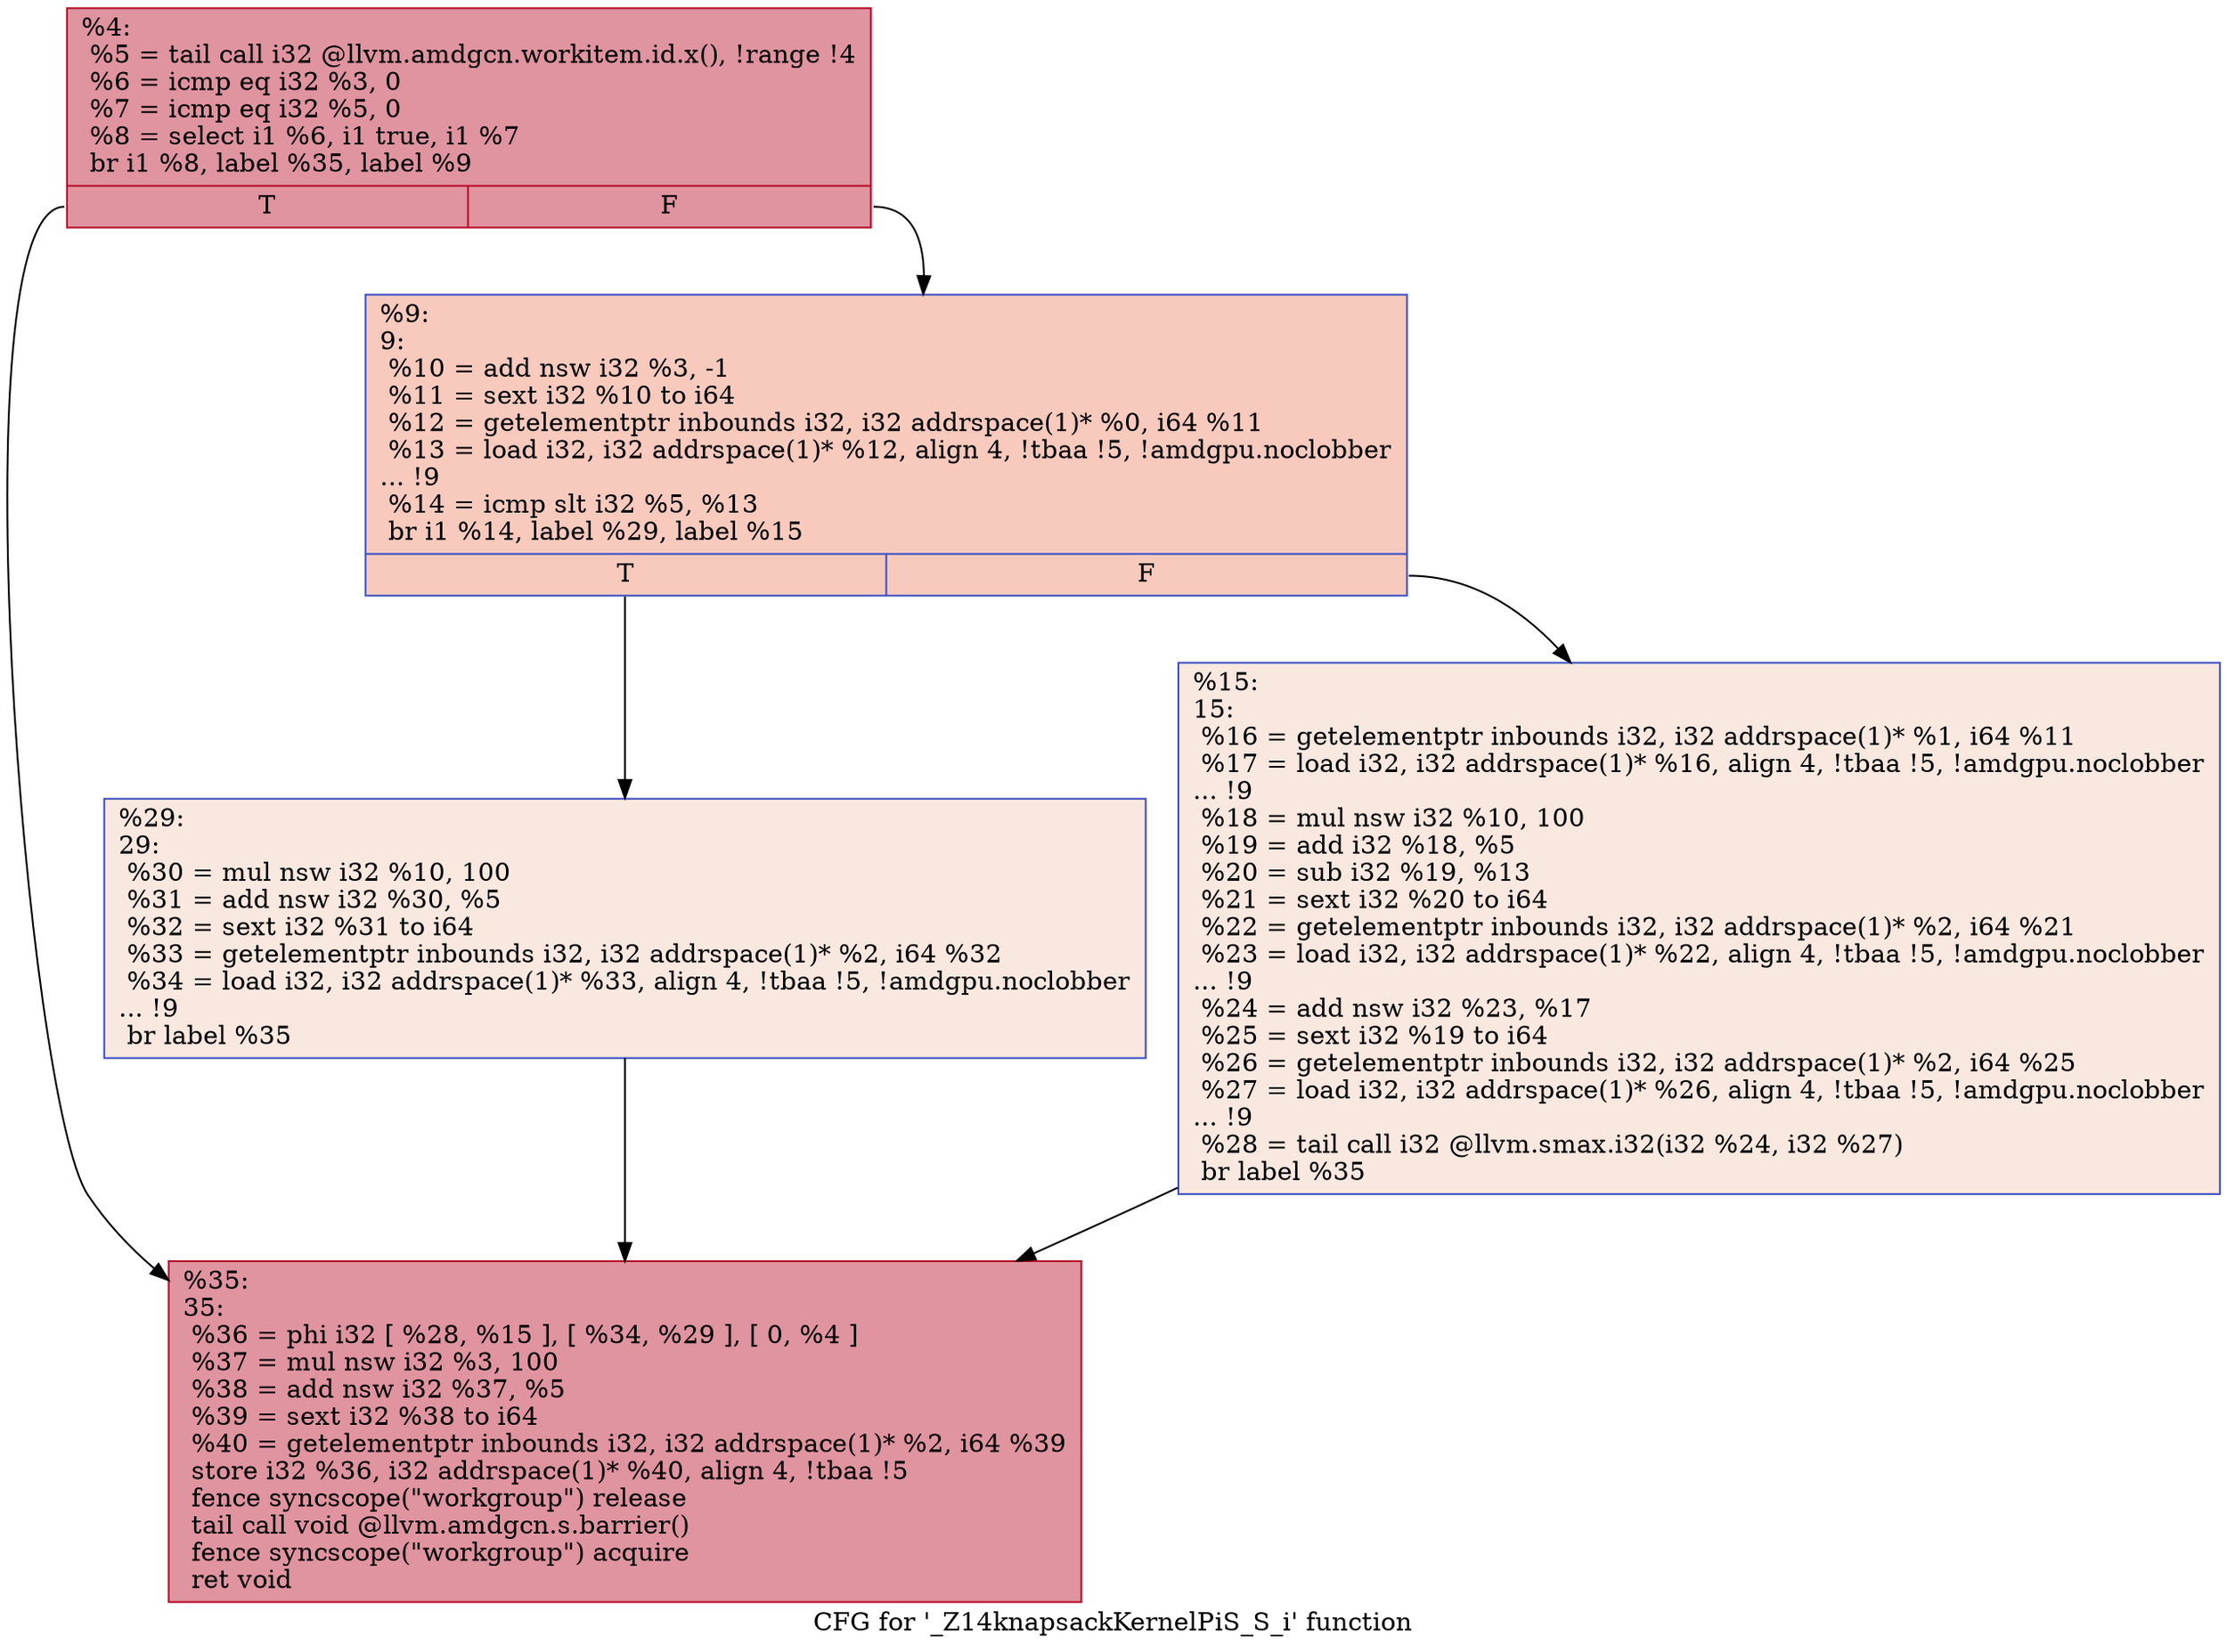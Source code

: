 digraph "CFG for '_Z14knapsackKernelPiS_S_i' function" {
	label="CFG for '_Z14knapsackKernelPiS_S_i' function";

	Node0x47e8460 [shape=record,color="#b70d28ff", style=filled, fillcolor="#b70d2870",label="{%4:\l  %5 = tail call i32 @llvm.amdgcn.workitem.id.x(), !range !4\l  %6 = icmp eq i32 %3, 0\l  %7 = icmp eq i32 %5, 0\l  %8 = select i1 %6, i1 true, i1 %7\l  br i1 %8, label %35, label %9\l|{<s0>T|<s1>F}}"];
	Node0x47e8460:s0 -> Node0x47e84b0;
	Node0x47e8460:s1 -> Node0x47e9af0;
	Node0x47e9af0 [shape=record,color="#3d50c3ff", style=filled, fillcolor="#ef886b70",label="{%9:\l9:                                                \l  %10 = add nsw i32 %3, -1\l  %11 = sext i32 %10 to i64\l  %12 = getelementptr inbounds i32, i32 addrspace(1)* %0, i64 %11\l  %13 = load i32, i32 addrspace(1)* %12, align 4, !tbaa !5, !amdgpu.noclobber\l... !9\l  %14 = icmp slt i32 %5, %13\l  br i1 %14, label %29, label %15\l|{<s0>T|<s1>F}}"];
	Node0x47e9af0:s0 -> Node0x47ea1f0;
	Node0x47e9af0:s1 -> Node0x47ea280;
	Node0x47ea280 [shape=record,color="#3d50c3ff", style=filled, fillcolor="#f1ccb870",label="{%15:\l15:                                               \l  %16 = getelementptr inbounds i32, i32 addrspace(1)* %1, i64 %11\l  %17 = load i32, i32 addrspace(1)* %16, align 4, !tbaa !5, !amdgpu.noclobber\l... !9\l  %18 = mul nsw i32 %10, 100\l  %19 = add i32 %18, %5\l  %20 = sub i32 %19, %13\l  %21 = sext i32 %20 to i64\l  %22 = getelementptr inbounds i32, i32 addrspace(1)* %2, i64 %21\l  %23 = load i32, i32 addrspace(1)* %22, align 4, !tbaa !5, !amdgpu.noclobber\l... !9\l  %24 = add nsw i32 %23, %17\l  %25 = sext i32 %19 to i64\l  %26 = getelementptr inbounds i32, i32 addrspace(1)* %2, i64 %25\l  %27 = load i32, i32 addrspace(1)* %26, align 4, !tbaa !5, !amdgpu.noclobber\l... !9\l  %28 = tail call i32 @llvm.smax.i32(i32 %24, i32 %27)\l  br label %35\l}"];
	Node0x47ea280 -> Node0x47e84b0;
	Node0x47ea1f0 [shape=record,color="#3d50c3ff", style=filled, fillcolor="#f1ccb870",label="{%29:\l29:                                               \l  %30 = mul nsw i32 %10, 100\l  %31 = add nsw i32 %30, %5\l  %32 = sext i32 %31 to i64\l  %33 = getelementptr inbounds i32, i32 addrspace(1)* %2, i64 %32\l  %34 = load i32, i32 addrspace(1)* %33, align 4, !tbaa !5, !amdgpu.noclobber\l... !9\l  br label %35\l}"];
	Node0x47ea1f0 -> Node0x47e84b0;
	Node0x47e84b0 [shape=record,color="#b70d28ff", style=filled, fillcolor="#b70d2870",label="{%35:\l35:                                               \l  %36 = phi i32 [ %28, %15 ], [ %34, %29 ], [ 0, %4 ]\l  %37 = mul nsw i32 %3, 100\l  %38 = add nsw i32 %37, %5\l  %39 = sext i32 %38 to i64\l  %40 = getelementptr inbounds i32, i32 addrspace(1)* %2, i64 %39\l  store i32 %36, i32 addrspace(1)* %40, align 4, !tbaa !5\l  fence syncscope(\"workgroup\") release\l  tail call void @llvm.amdgcn.s.barrier()\l  fence syncscope(\"workgroup\") acquire\l  ret void\l}"];
}
